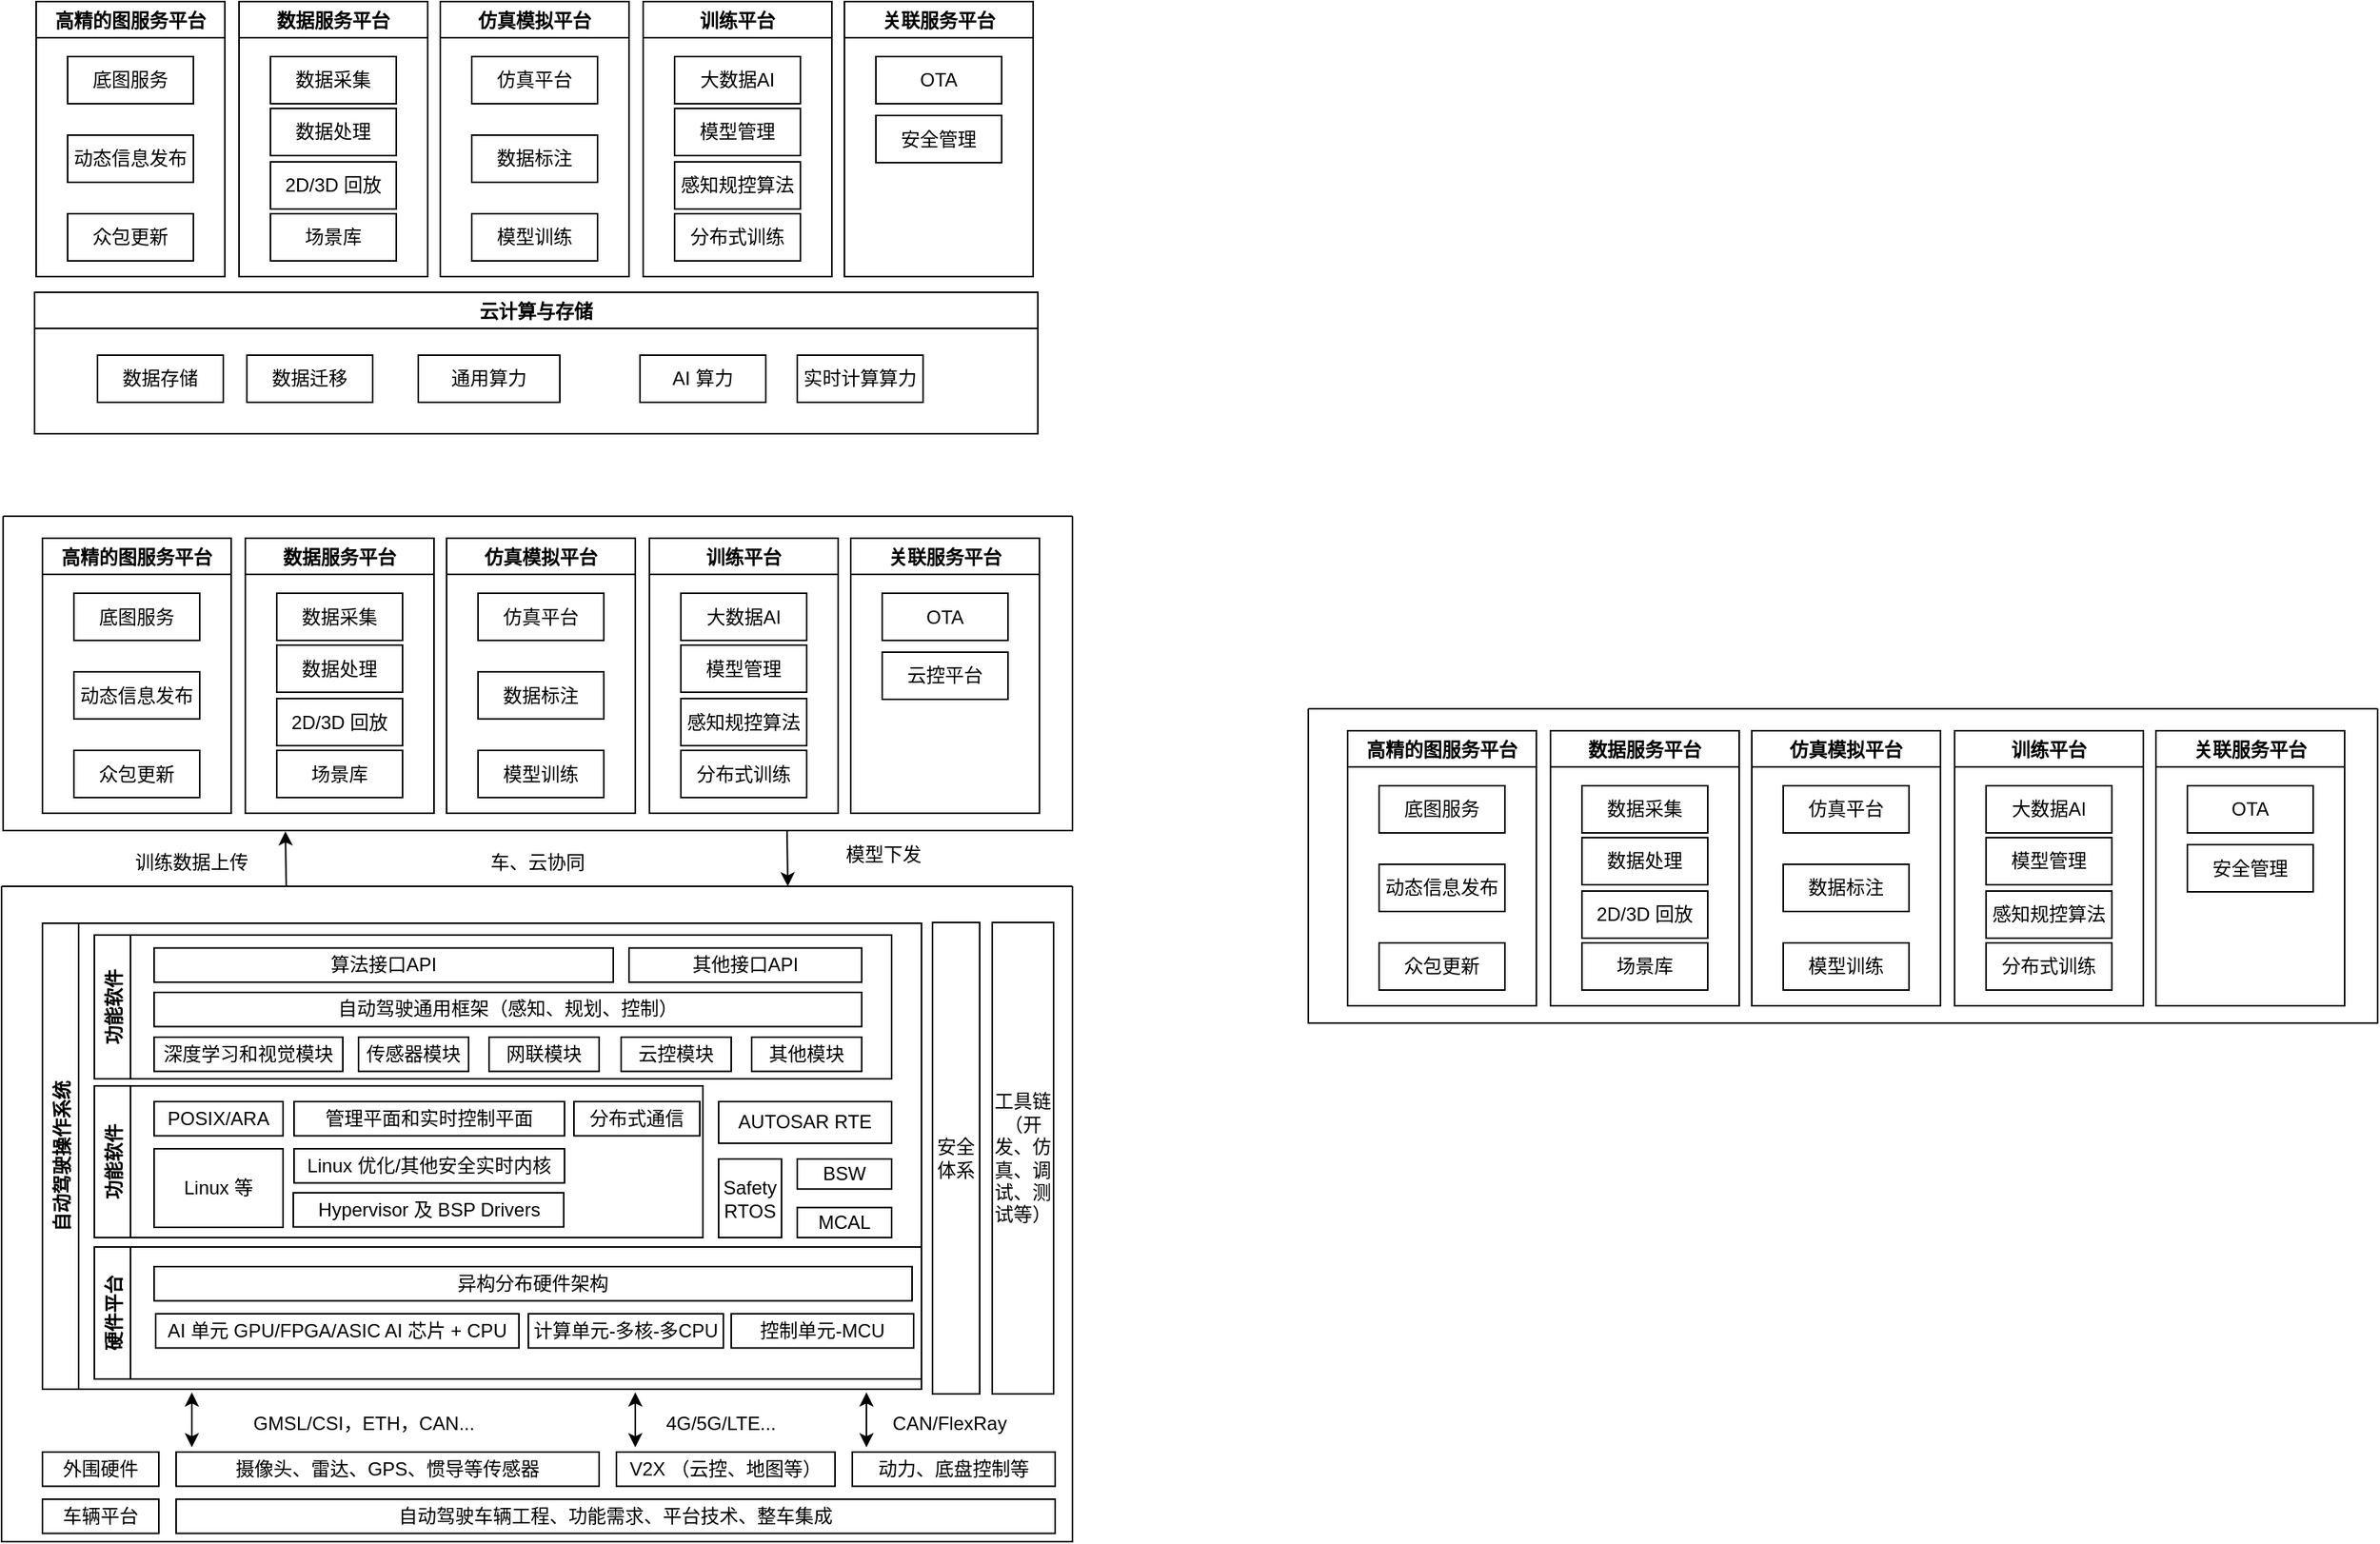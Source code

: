 <mxfile>
    <diagram id="Riul5mte67i_7Y0biUW3" name="Page-1">
        <mxGraphModel dx="898" dy="449" grid="1" gridSize="10" guides="1" tooltips="1" connect="1" arrows="1" fold="1" page="1" pageScale="1" pageWidth="827" pageHeight="1169" math="0" shadow="0">
            <root>
                <mxCell id="0"/>
                <mxCell id="1" parent="0"/>
                <mxCell id="8" value="高精的图服务平台" style="swimlane;flipH=0;" vertex="1" parent="1">
                    <mxGeometry x="61" y="70" width="120" height="175" as="geometry"/>
                </mxCell>
                <mxCell id="2" value="底图服务" style="rounded=0;whiteSpace=wrap;html=1;" vertex="1" parent="8">
                    <mxGeometry x="20" y="35" width="80" height="30" as="geometry"/>
                </mxCell>
                <mxCell id="3" value="动态信息发布" style="rounded=0;whiteSpace=wrap;html=1;" vertex="1" parent="8">
                    <mxGeometry x="20" y="85" width="80" height="30" as="geometry"/>
                </mxCell>
                <mxCell id="4" value="众包更新" style="rounded=0;whiteSpace=wrap;html=1;" vertex="1" parent="8">
                    <mxGeometry x="20" y="135" width="80" height="30" as="geometry"/>
                </mxCell>
                <mxCell id="9" value="数据服务平台" style="swimlane;flipH=0;" vertex="1" parent="1">
                    <mxGeometry x="190" y="70" width="120" height="175" as="geometry"/>
                </mxCell>
                <mxCell id="10" value="数据采集" style="rounded=0;whiteSpace=wrap;html=1;" vertex="1" parent="9">
                    <mxGeometry x="20" y="35" width="80" height="30" as="geometry"/>
                </mxCell>
                <mxCell id="11" value="数据处理" style="rounded=0;whiteSpace=wrap;html=1;" vertex="1" parent="9">
                    <mxGeometry x="20" y="68" width="80" height="30" as="geometry"/>
                </mxCell>
                <mxCell id="12" value="场景库" style="rounded=0;whiteSpace=wrap;html=1;" vertex="1" parent="9">
                    <mxGeometry x="20" y="135" width="80" height="30" as="geometry"/>
                </mxCell>
                <mxCell id="36" value="2D/3D 回放" style="rounded=0;whiteSpace=wrap;html=1;" vertex="1" parent="9">
                    <mxGeometry x="20" y="102" width="80" height="30" as="geometry"/>
                </mxCell>
                <mxCell id="13" value="仿真模拟平台" style="swimlane;flipH=0;" vertex="1" parent="1">
                    <mxGeometry x="318" y="70" width="120" height="175" as="geometry"/>
                </mxCell>
                <mxCell id="14" value="仿真平台" style="rounded=0;whiteSpace=wrap;html=1;" vertex="1" parent="13">
                    <mxGeometry x="20" y="35" width="80" height="30" as="geometry"/>
                </mxCell>
                <mxCell id="15" value="数据标注" style="rounded=0;whiteSpace=wrap;html=1;" vertex="1" parent="13">
                    <mxGeometry x="20" y="85" width="80" height="30" as="geometry"/>
                </mxCell>
                <mxCell id="16" value="模型训练" style="rounded=0;whiteSpace=wrap;html=1;" vertex="1" parent="13">
                    <mxGeometry x="20" y="135" width="80" height="30" as="geometry"/>
                </mxCell>
                <mxCell id="17" value="训练平台" style="swimlane;flipH=0;" vertex="1" parent="1">
                    <mxGeometry x="447" y="70" width="120" height="175" as="geometry"/>
                </mxCell>
                <mxCell id="18" value="大数据AI" style="rounded=0;whiteSpace=wrap;html=1;" vertex="1" parent="17">
                    <mxGeometry x="20" y="35" width="80" height="30" as="geometry"/>
                </mxCell>
                <mxCell id="38" value="模型管理" style="rounded=0;whiteSpace=wrap;html=1;" vertex="1" parent="17">
                    <mxGeometry x="20" y="68" width="80" height="30" as="geometry"/>
                </mxCell>
                <mxCell id="39" value="分布式训练" style="rounded=0;whiteSpace=wrap;html=1;" vertex="1" parent="17">
                    <mxGeometry x="20" y="135" width="80" height="30" as="geometry"/>
                </mxCell>
                <mxCell id="40" value="感知规控算法" style="rounded=0;whiteSpace=wrap;html=1;" vertex="1" parent="17">
                    <mxGeometry x="20" y="102" width="80" height="30" as="geometry"/>
                </mxCell>
                <mxCell id="54" value="云计算与存储" style="swimlane;" vertex="1" parent="1">
                    <mxGeometry x="60" y="255" width="638" height="90" as="geometry"/>
                </mxCell>
                <mxCell id="49" value="数据存储" style="rounded=0;whiteSpace=wrap;html=1;" vertex="1" parent="54">
                    <mxGeometry x="40" y="40" width="80" height="30" as="geometry"/>
                </mxCell>
                <mxCell id="50" value="数据迁移" style="rounded=0;whiteSpace=wrap;html=1;" vertex="1" parent="54">
                    <mxGeometry x="135" y="40" width="80" height="30" as="geometry"/>
                </mxCell>
                <mxCell id="51" value="通用算力" style="rounded=0;whiteSpace=wrap;html=1;" vertex="1" parent="54">
                    <mxGeometry x="244" y="40" width="90" height="30" as="geometry"/>
                </mxCell>
                <mxCell id="52" value="AI 算力" style="rounded=0;whiteSpace=wrap;html=1;" vertex="1" parent="54">
                    <mxGeometry x="385" y="40" width="80" height="30" as="geometry"/>
                </mxCell>
                <mxCell id="53" value="实时计算算力" style="rounded=0;whiteSpace=wrap;html=1;" vertex="1" parent="54">
                    <mxGeometry x="485" y="40" width="80" height="30" as="geometry"/>
                </mxCell>
                <mxCell id="41" value="关联服务平台" style="swimlane;flipH=0;" vertex="1" parent="1">
                    <mxGeometry x="575" y="70" width="120" height="175" as="geometry"/>
                </mxCell>
                <mxCell id="42" value="OTA" style="rounded=0;whiteSpace=wrap;html=1;" vertex="1" parent="41">
                    <mxGeometry x="20" y="35" width="80" height="30" as="geometry"/>
                </mxCell>
                <mxCell id="48" value="安全管理" style="rounded=0;whiteSpace=wrap;html=1;" vertex="1" parent="41">
                    <mxGeometry x="20" y="72.5" width="80" height="30" as="geometry"/>
                </mxCell>
                <mxCell id="56" value="" style="endArrow=classic;html=1;entryX=0.25;entryY=1;entryDx=0;entryDy=0;" edge="1" parent="1">
                    <mxGeometry width="50" height="50" relative="1" as="geometry">
                        <mxPoint x="220" y="633" as="sourcePoint"/>
                        <mxPoint x="219.5" y="598" as="targetPoint"/>
                    </mxGeometry>
                </mxCell>
                <mxCell id="57" value="训练数据上传" style="text;html=1;strokeColor=none;fillColor=none;align=center;verticalAlign=middle;whiteSpace=wrap;rounded=0;" vertex="1" parent="1">
                    <mxGeometry x="110" y="603" width="100" height="30" as="geometry"/>
                </mxCell>
                <mxCell id="122" value="模型下发" style="text;html=1;strokeColor=none;fillColor=none;align=center;verticalAlign=middle;whiteSpace=wrap;rounded=0;" vertex="1" parent="1">
                    <mxGeometry x="550" y="597.5" width="100" height="30" as="geometry"/>
                </mxCell>
                <mxCell id="123" value="" style="endArrow=classic;html=1;exitX=0.75;exitY=1;exitDx=0;exitDy=0;" edge="1" parent="1">
                    <mxGeometry width="50" height="50" relative="1" as="geometry">
                        <mxPoint x="538.5" y="598" as="sourcePoint"/>
                        <mxPoint x="539" y="633" as="targetPoint"/>
                    </mxGeometry>
                </mxCell>
                <mxCell id="124" value="" style="swimlane;startSize=0;" vertex="1" parent="1">
                    <mxGeometry x="40" y="397.5" width="680" height="200" as="geometry"/>
                </mxCell>
                <mxCell id="101" value="高精的图服务平台" style="swimlane;flipH=0;" vertex="1" parent="124">
                    <mxGeometry x="25" y="14" width="120" height="175" as="geometry"/>
                </mxCell>
                <mxCell id="102" value="底图服务" style="rounded=0;whiteSpace=wrap;html=1;" vertex="1" parent="101">
                    <mxGeometry x="20" y="35" width="80" height="30" as="geometry"/>
                </mxCell>
                <mxCell id="103" value="动态信息发布" style="rounded=0;whiteSpace=wrap;html=1;" vertex="1" parent="101">
                    <mxGeometry x="20" y="85" width="80" height="30" as="geometry"/>
                </mxCell>
                <mxCell id="104" value="众包更新" style="rounded=0;whiteSpace=wrap;html=1;" vertex="1" parent="101">
                    <mxGeometry x="20" y="135" width="80" height="30" as="geometry"/>
                </mxCell>
                <mxCell id="105" value="数据服务平台" style="swimlane;flipH=0;" vertex="1" parent="124">
                    <mxGeometry x="154" y="14" width="120" height="175" as="geometry"/>
                </mxCell>
                <mxCell id="106" value="数据采集" style="rounded=0;whiteSpace=wrap;html=1;" vertex="1" parent="105">
                    <mxGeometry x="20" y="35" width="80" height="30" as="geometry"/>
                </mxCell>
                <mxCell id="107" value="数据处理" style="rounded=0;whiteSpace=wrap;html=1;" vertex="1" parent="105">
                    <mxGeometry x="20" y="68" width="80" height="30" as="geometry"/>
                </mxCell>
                <mxCell id="108" value="场景库" style="rounded=0;whiteSpace=wrap;html=1;" vertex="1" parent="105">
                    <mxGeometry x="20" y="135" width="80" height="30" as="geometry"/>
                </mxCell>
                <mxCell id="109" value="2D/3D 回放" style="rounded=0;whiteSpace=wrap;html=1;" vertex="1" parent="105">
                    <mxGeometry x="20" y="102" width="80" height="30" as="geometry"/>
                </mxCell>
                <mxCell id="110" value="仿真模拟平台" style="swimlane;flipH=0;" vertex="1" parent="124">
                    <mxGeometry x="282" y="14" width="120" height="175" as="geometry"/>
                </mxCell>
                <mxCell id="111" value="仿真平台" style="rounded=0;whiteSpace=wrap;html=1;" vertex="1" parent="110">
                    <mxGeometry x="20" y="35" width="80" height="30" as="geometry"/>
                </mxCell>
                <mxCell id="112" value="数据标注" style="rounded=0;whiteSpace=wrap;html=1;" vertex="1" parent="110">
                    <mxGeometry x="20" y="85" width="80" height="30" as="geometry"/>
                </mxCell>
                <mxCell id="113" value="模型训练" style="rounded=0;whiteSpace=wrap;html=1;" vertex="1" parent="110">
                    <mxGeometry x="20" y="135" width="80" height="30" as="geometry"/>
                </mxCell>
                <mxCell id="114" value="训练平台" style="swimlane;flipH=0;" vertex="1" parent="124">
                    <mxGeometry x="411" y="14" width="120" height="175" as="geometry"/>
                </mxCell>
                <mxCell id="115" value="大数据AI" style="rounded=0;whiteSpace=wrap;html=1;" vertex="1" parent="114">
                    <mxGeometry x="20" y="35" width="80" height="30" as="geometry"/>
                </mxCell>
                <mxCell id="116" value="模型管理" style="rounded=0;whiteSpace=wrap;html=1;" vertex="1" parent="114">
                    <mxGeometry x="20" y="68" width="80" height="30" as="geometry"/>
                </mxCell>
                <mxCell id="117" value="分布式训练" style="rounded=0;whiteSpace=wrap;html=1;" vertex="1" parent="114">
                    <mxGeometry x="20" y="135" width="80" height="30" as="geometry"/>
                </mxCell>
                <mxCell id="118" value="感知规控算法" style="rounded=0;whiteSpace=wrap;html=1;" vertex="1" parent="114">
                    <mxGeometry x="20" y="102" width="80" height="30" as="geometry"/>
                </mxCell>
                <mxCell id="119" value="关联服务平台" style="swimlane;flipH=0;" vertex="1" parent="124">
                    <mxGeometry x="539" y="14" width="120" height="175" as="geometry"/>
                </mxCell>
                <mxCell id="120" value="OTA" style="rounded=0;whiteSpace=wrap;html=1;" vertex="1" parent="119">
                    <mxGeometry x="20" y="35" width="80" height="30" as="geometry"/>
                </mxCell>
                <mxCell id="121" value="云控平台" style="rounded=0;whiteSpace=wrap;html=1;" vertex="1" parent="119">
                    <mxGeometry x="20" y="72.5" width="80" height="30" as="geometry"/>
                </mxCell>
                <mxCell id="125" value="" style="swimlane;startSize=0;" vertex="1" parent="1">
                    <mxGeometry x="39" y="633" width="681" height="417" as="geometry"/>
                </mxCell>
                <mxCell id="171" value="自动驾驶操作系统" style="swimlane;horizontal=0;" vertex="1" parent="125">
                    <mxGeometry x="26" y="23.5" width="559" height="296.5" as="geometry"/>
                </mxCell>
                <mxCell id="172" value="功能软件" style="swimlane;horizontal=0;" vertex="1" parent="171">
                    <mxGeometry x="33" y="7.5" width="507" height="91.5" as="geometry"/>
                </mxCell>
                <mxCell id="177" value="算法接口API" style="rounded=0;whiteSpace=wrap;html=1;" vertex="1" parent="172">
                    <mxGeometry x="38" y="8.25" width="292" height="21.75" as="geometry"/>
                </mxCell>
                <mxCell id="178" value="其他接口API" style="rounded=0;whiteSpace=wrap;html=1;" vertex="1" parent="172">
                    <mxGeometry x="340" y="8.25" width="148" height="21.75" as="geometry"/>
                </mxCell>
                <mxCell id="179" value="自动驾驶通用框架（感知、规划、控制）" style="rounded=0;whiteSpace=wrap;html=1;" vertex="1" parent="172">
                    <mxGeometry x="38" y="36.5" width="450" height="21.75" as="geometry"/>
                </mxCell>
                <mxCell id="182" value="深度学习和视觉模块" style="rounded=0;whiteSpace=wrap;html=1;" vertex="1" parent="172">
                    <mxGeometry x="38" y="65" width="120" height="21.75" as="geometry"/>
                </mxCell>
                <mxCell id="183" value="传感器模块" style="rounded=0;whiteSpace=wrap;html=1;" vertex="1" parent="172">
                    <mxGeometry x="168" y="65" width="70" height="21.75" as="geometry"/>
                </mxCell>
                <mxCell id="184" value="网联模块" style="rounded=0;whiteSpace=wrap;html=1;" vertex="1" parent="172">
                    <mxGeometry x="251" y="65" width="70" height="21.75" as="geometry"/>
                </mxCell>
                <mxCell id="185" value="云控模块" style="rounded=0;whiteSpace=wrap;html=1;" vertex="1" parent="172">
                    <mxGeometry x="335" y="65" width="70" height="21.75" as="geometry"/>
                </mxCell>
                <mxCell id="186" value="其他模块" style="rounded=0;whiteSpace=wrap;html=1;" vertex="1" parent="172">
                    <mxGeometry x="418" y="65" width="70" height="21.75" as="geometry"/>
                </mxCell>
                <mxCell id="176" value="功能软件" style="swimlane;horizontal=0;" vertex="1" parent="171">
                    <mxGeometry x="33" y="103.5" width="387" height="96.5" as="geometry"/>
                </mxCell>
                <mxCell id="188" value="POSIX/ARA" style="rounded=0;whiteSpace=wrap;html=1;" vertex="1" parent="176">
                    <mxGeometry x="38" y="10" width="82" height="21.75" as="geometry"/>
                </mxCell>
                <mxCell id="189" value="管理平面和实时控制平面" style="rounded=0;whiteSpace=wrap;html=1;" vertex="1" parent="176">
                    <mxGeometry x="127" y="10" width="172" height="21.75" as="geometry"/>
                </mxCell>
                <mxCell id="190" value="分布式通信" style="rounded=0;whiteSpace=wrap;html=1;" vertex="1" parent="176">
                    <mxGeometry x="305" y="10" width="80" height="21.75" as="geometry"/>
                </mxCell>
                <mxCell id="191" value="Linux 等" style="rounded=0;whiteSpace=wrap;html=1;" vertex="1" parent="176">
                    <mxGeometry x="38" y="40" width="82" height="50" as="geometry"/>
                </mxCell>
                <mxCell id="192" value="Linux 优化/其他安全实时内核" style="rounded=0;whiteSpace=wrap;html=1;" vertex="1" parent="176">
                    <mxGeometry x="127" y="40" width="172" height="21.75" as="geometry"/>
                </mxCell>
                <mxCell id="195" value="Hypervisor 及 BSP Drivers" style="rounded=0;whiteSpace=wrap;html=1;" vertex="1" parent="176">
                    <mxGeometry x="126.5" y="68" width="172" height="21.75" as="geometry"/>
                </mxCell>
                <mxCell id="197" value="AUTOSAR RTE" style="rounded=0;whiteSpace=wrap;html=1;" vertex="1" parent="171">
                    <mxGeometry x="430" y="113.5" width="110" height="26.5" as="geometry"/>
                </mxCell>
                <mxCell id="198" value="Safety RTOS" style="rounded=0;whiteSpace=wrap;html=1;" vertex="1" parent="171">
                    <mxGeometry x="430" y="150" width="40" height="50" as="geometry"/>
                </mxCell>
                <mxCell id="199" value="BSW" style="rounded=0;whiteSpace=wrap;html=1;" vertex="1" parent="171">
                    <mxGeometry x="480" y="150" width="60" height="19.12" as="geometry"/>
                </mxCell>
                <mxCell id="200" value="MCAL" style="rounded=0;whiteSpace=wrap;html=1;" vertex="1" parent="171">
                    <mxGeometry x="480" y="180.88" width="60" height="19.12" as="geometry"/>
                </mxCell>
                <mxCell id="203" value="硬件平台" style="swimlane;horizontal=0;" vertex="1" parent="171">
                    <mxGeometry x="33" y="206" width="526" height="84" as="geometry"/>
                </mxCell>
                <mxCell id="204" value="异构分布硬件架构" style="rounded=0;whiteSpace=wrap;html=1;" vertex="1" parent="203">
                    <mxGeometry x="38" y="12.5" width="482" height="21.75" as="geometry"/>
                </mxCell>
                <mxCell id="205" value="AI 单元 GPU/FPGA/ASIC AI 芯片 + CPU" style="rounded=0;whiteSpace=wrap;html=1;" vertex="1" parent="203">
                    <mxGeometry x="39" y="42.5" width="231" height="21.75" as="geometry"/>
                </mxCell>
                <mxCell id="206" value="计算单元-多核-多CPU" style="rounded=0;whiteSpace=wrap;html=1;" vertex="1" parent="203">
                    <mxGeometry x="276" y="42.5" width="124" height="21.75" as="geometry"/>
                </mxCell>
                <mxCell id="207" value="控制单元-MCU" style="rounded=0;whiteSpace=wrap;html=1;" vertex="1" parent="203">
                    <mxGeometry x="405" y="42.5" width="116" height="21.75" as="geometry"/>
                </mxCell>
                <mxCell id="180" value="工具链（开发、仿真、调试、测试等）" style="rounded=0;whiteSpace=wrap;html=1;" vertex="1" parent="125">
                    <mxGeometry x="630" y="23" width="39" height="300" as="geometry"/>
                </mxCell>
                <mxCell id="181" value="安全体系" style="rounded=0;whiteSpace=wrap;html=1;" vertex="1" parent="125">
                    <mxGeometry x="592" y="23" width="30" height="300" as="geometry"/>
                </mxCell>
                <mxCell id="208" value="车辆平台" style="rounded=0;whiteSpace=wrap;html=1;" vertex="1" parent="125">
                    <mxGeometry x="26" y="390" width="74" height="21.75" as="geometry"/>
                </mxCell>
                <mxCell id="209" value="外围硬件" style="rounded=0;whiteSpace=wrap;html=1;" vertex="1" parent="125">
                    <mxGeometry x="26" y="360" width="74" height="21.75" as="geometry"/>
                </mxCell>
                <mxCell id="210" value="摄像头、雷达、GPS、惯导等传感器" style="rounded=0;whiteSpace=wrap;html=1;" vertex="1" parent="125">
                    <mxGeometry x="111" y="360" width="269" height="21.75" as="geometry"/>
                </mxCell>
                <mxCell id="211" value="V2X （云控、地图等）" style="rounded=0;whiteSpace=wrap;html=1;" vertex="1" parent="125">
                    <mxGeometry x="391" y="360" width="139" height="21.75" as="geometry"/>
                </mxCell>
                <mxCell id="212" value="动力、底盘控制等" style="rounded=0;whiteSpace=wrap;html=1;" vertex="1" parent="125">
                    <mxGeometry x="541" y="360" width="129" height="21.75" as="geometry"/>
                </mxCell>
                <mxCell id="213" value="自动驾驶车辆工程、功能需求、平台技术、整车集成" style="rounded=0;whiteSpace=wrap;html=1;" vertex="1" parent="125">
                    <mxGeometry x="111" y="390" width="559" height="21.75" as="geometry"/>
                </mxCell>
                <mxCell id="214" value="GMSL/CSI，ETH，CAN..." style="text;html=1;strokeColor=none;fillColor=none;align=center;verticalAlign=middle;whiteSpace=wrap;rounded=0;" vertex="1" parent="125">
                    <mxGeometry x="141" y="327" width="179" height="30" as="geometry"/>
                </mxCell>
                <mxCell id="215" value="4G/5G/LTE..." style="text;html=1;strokeColor=none;fillColor=none;align=center;verticalAlign=middle;whiteSpace=wrap;rounded=0;" vertex="1" parent="125">
                    <mxGeometry x="368" y="327" width="179" height="30" as="geometry"/>
                </mxCell>
                <mxCell id="216" value="CAN/FlexRay" style="text;html=1;strokeColor=none;fillColor=none;align=center;verticalAlign=middle;whiteSpace=wrap;rounded=0;" vertex="1" parent="125">
                    <mxGeometry x="543" y="327" width="120" height="30" as="geometry"/>
                </mxCell>
                <mxCell id="148" value="车、云协同" style="text;html=1;strokeColor=none;fillColor=none;align=center;verticalAlign=middle;whiteSpace=wrap;rounded=0;" vertex="1" parent="1">
                    <mxGeometry x="343.25" y="603" width="73.5" height="30" as="geometry"/>
                </mxCell>
                <mxCell id="149" value="" style="swimlane;startSize=0;" vertex="1" parent="1">
                    <mxGeometry x="870" y="520" width="680" height="200" as="geometry"/>
                </mxCell>
                <mxCell id="150" value="高精的图服务平台" style="swimlane;flipH=0;" vertex="1" parent="149">
                    <mxGeometry x="25" y="14" width="120" height="175" as="geometry"/>
                </mxCell>
                <mxCell id="151" value="底图服务" style="rounded=0;whiteSpace=wrap;html=1;" vertex="1" parent="150">
                    <mxGeometry x="20" y="35" width="80" height="30" as="geometry"/>
                </mxCell>
                <mxCell id="152" value="动态信息发布" style="rounded=0;whiteSpace=wrap;html=1;" vertex="1" parent="150">
                    <mxGeometry x="20" y="85" width="80" height="30" as="geometry"/>
                </mxCell>
                <mxCell id="153" value="众包更新" style="rounded=0;whiteSpace=wrap;html=1;" vertex="1" parent="150">
                    <mxGeometry x="20" y="135" width="80" height="30" as="geometry"/>
                </mxCell>
                <mxCell id="154" value="数据服务平台" style="swimlane;flipH=0;" vertex="1" parent="149">
                    <mxGeometry x="154" y="14" width="120" height="175" as="geometry"/>
                </mxCell>
                <mxCell id="155" value="数据采集" style="rounded=0;whiteSpace=wrap;html=1;" vertex="1" parent="154">
                    <mxGeometry x="20" y="35" width="80" height="30" as="geometry"/>
                </mxCell>
                <mxCell id="156" value="数据处理" style="rounded=0;whiteSpace=wrap;html=1;" vertex="1" parent="154">
                    <mxGeometry x="20" y="68" width="80" height="30" as="geometry"/>
                </mxCell>
                <mxCell id="157" value="场景库" style="rounded=0;whiteSpace=wrap;html=1;" vertex="1" parent="154">
                    <mxGeometry x="20" y="135" width="80" height="30" as="geometry"/>
                </mxCell>
                <mxCell id="158" value="2D/3D 回放" style="rounded=0;whiteSpace=wrap;html=1;" vertex="1" parent="154">
                    <mxGeometry x="20" y="102" width="80" height="30" as="geometry"/>
                </mxCell>
                <mxCell id="159" value="仿真模拟平台" style="swimlane;flipH=0;" vertex="1" parent="149">
                    <mxGeometry x="282" y="14" width="120" height="175" as="geometry"/>
                </mxCell>
                <mxCell id="160" value="仿真平台" style="rounded=0;whiteSpace=wrap;html=1;" vertex="1" parent="159">
                    <mxGeometry x="20" y="35" width="80" height="30" as="geometry"/>
                </mxCell>
                <mxCell id="161" value="数据标注" style="rounded=0;whiteSpace=wrap;html=1;" vertex="1" parent="159">
                    <mxGeometry x="20" y="85" width="80" height="30" as="geometry"/>
                </mxCell>
                <mxCell id="162" value="模型训练" style="rounded=0;whiteSpace=wrap;html=1;" vertex="1" parent="159">
                    <mxGeometry x="20" y="135" width="80" height="30" as="geometry"/>
                </mxCell>
                <mxCell id="163" value="训练平台" style="swimlane;flipH=0;" vertex="1" parent="149">
                    <mxGeometry x="411" y="14" width="120" height="175" as="geometry"/>
                </mxCell>
                <mxCell id="164" value="大数据AI" style="rounded=0;whiteSpace=wrap;html=1;" vertex="1" parent="163">
                    <mxGeometry x="20" y="35" width="80" height="30" as="geometry"/>
                </mxCell>
                <mxCell id="165" value="模型管理" style="rounded=0;whiteSpace=wrap;html=1;" vertex="1" parent="163">
                    <mxGeometry x="20" y="68" width="80" height="30" as="geometry"/>
                </mxCell>
                <mxCell id="166" value="分布式训练" style="rounded=0;whiteSpace=wrap;html=1;" vertex="1" parent="163">
                    <mxGeometry x="20" y="135" width="80" height="30" as="geometry"/>
                </mxCell>
                <mxCell id="167" value="感知规控算法" style="rounded=0;whiteSpace=wrap;html=1;" vertex="1" parent="163">
                    <mxGeometry x="20" y="102" width="80" height="30" as="geometry"/>
                </mxCell>
                <mxCell id="168" value="关联服务平台" style="swimlane;flipH=0;" vertex="1" parent="149">
                    <mxGeometry x="539" y="14" width="120" height="175" as="geometry"/>
                </mxCell>
                <mxCell id="169" value="OTA" style="rounded=0;whiteSpace=wrap;html=1;" vertex="1" parent="168">
                    <mxGeometry x="20" y="35" width="80" height="30" as="geometry"/>
                </mxCell>
                <mxCell id="170" value="安全管理" style="rounded=0;whiteSpace=wrap;html=1;" vertex="1" parent="168">
                    <mxGeometry x="20" y="72.5" width="80" height="30" as="geometry"/>
                </mxCell>
                <mxCell id="218" value="" style="endArrow=classic;startArrow=classic;html=1;" edge="1" parent="1">
                    <mxGeometry width="50" height="50" relative="1" as="geometry">
                        <mxPoint x="160" y="990" as="sourcePoint"/>
                        <mxPoint x="160" y="955" as="targetPoint"/>
                    </mxGeometry>
                </mxCell>
                <mxCell id="219" value="" style="endArrow=classic;startArrow=classic;html=1;" edge="1" parent="1">
                    <mxGeometry width="50" height="50" relative="1" as="geometry">
                        <mxPoint x="442" y="990" as="sourcePoint"/>
                        <mxPoint x="442" y="955" as="targetPoint"/>
                    </mxGeometry>
                </mxCell>
                <mxCell id="220" value="" style="endArrow=classic;startArrow=classic;html=1;" edge="1" parent="1">
                    <mxGeometry width="50" height="50" relative="1" as="geometry">
                        <mxPoint x="589" y="990" as="sourcePoint"/>
                        <mxPoint x="589" y="955" as="targetPoint"/>
                    </mxGeometry>
                </mxCell>
            </root>
        </mxGraphModel>
    </diagram>
</mxfile>